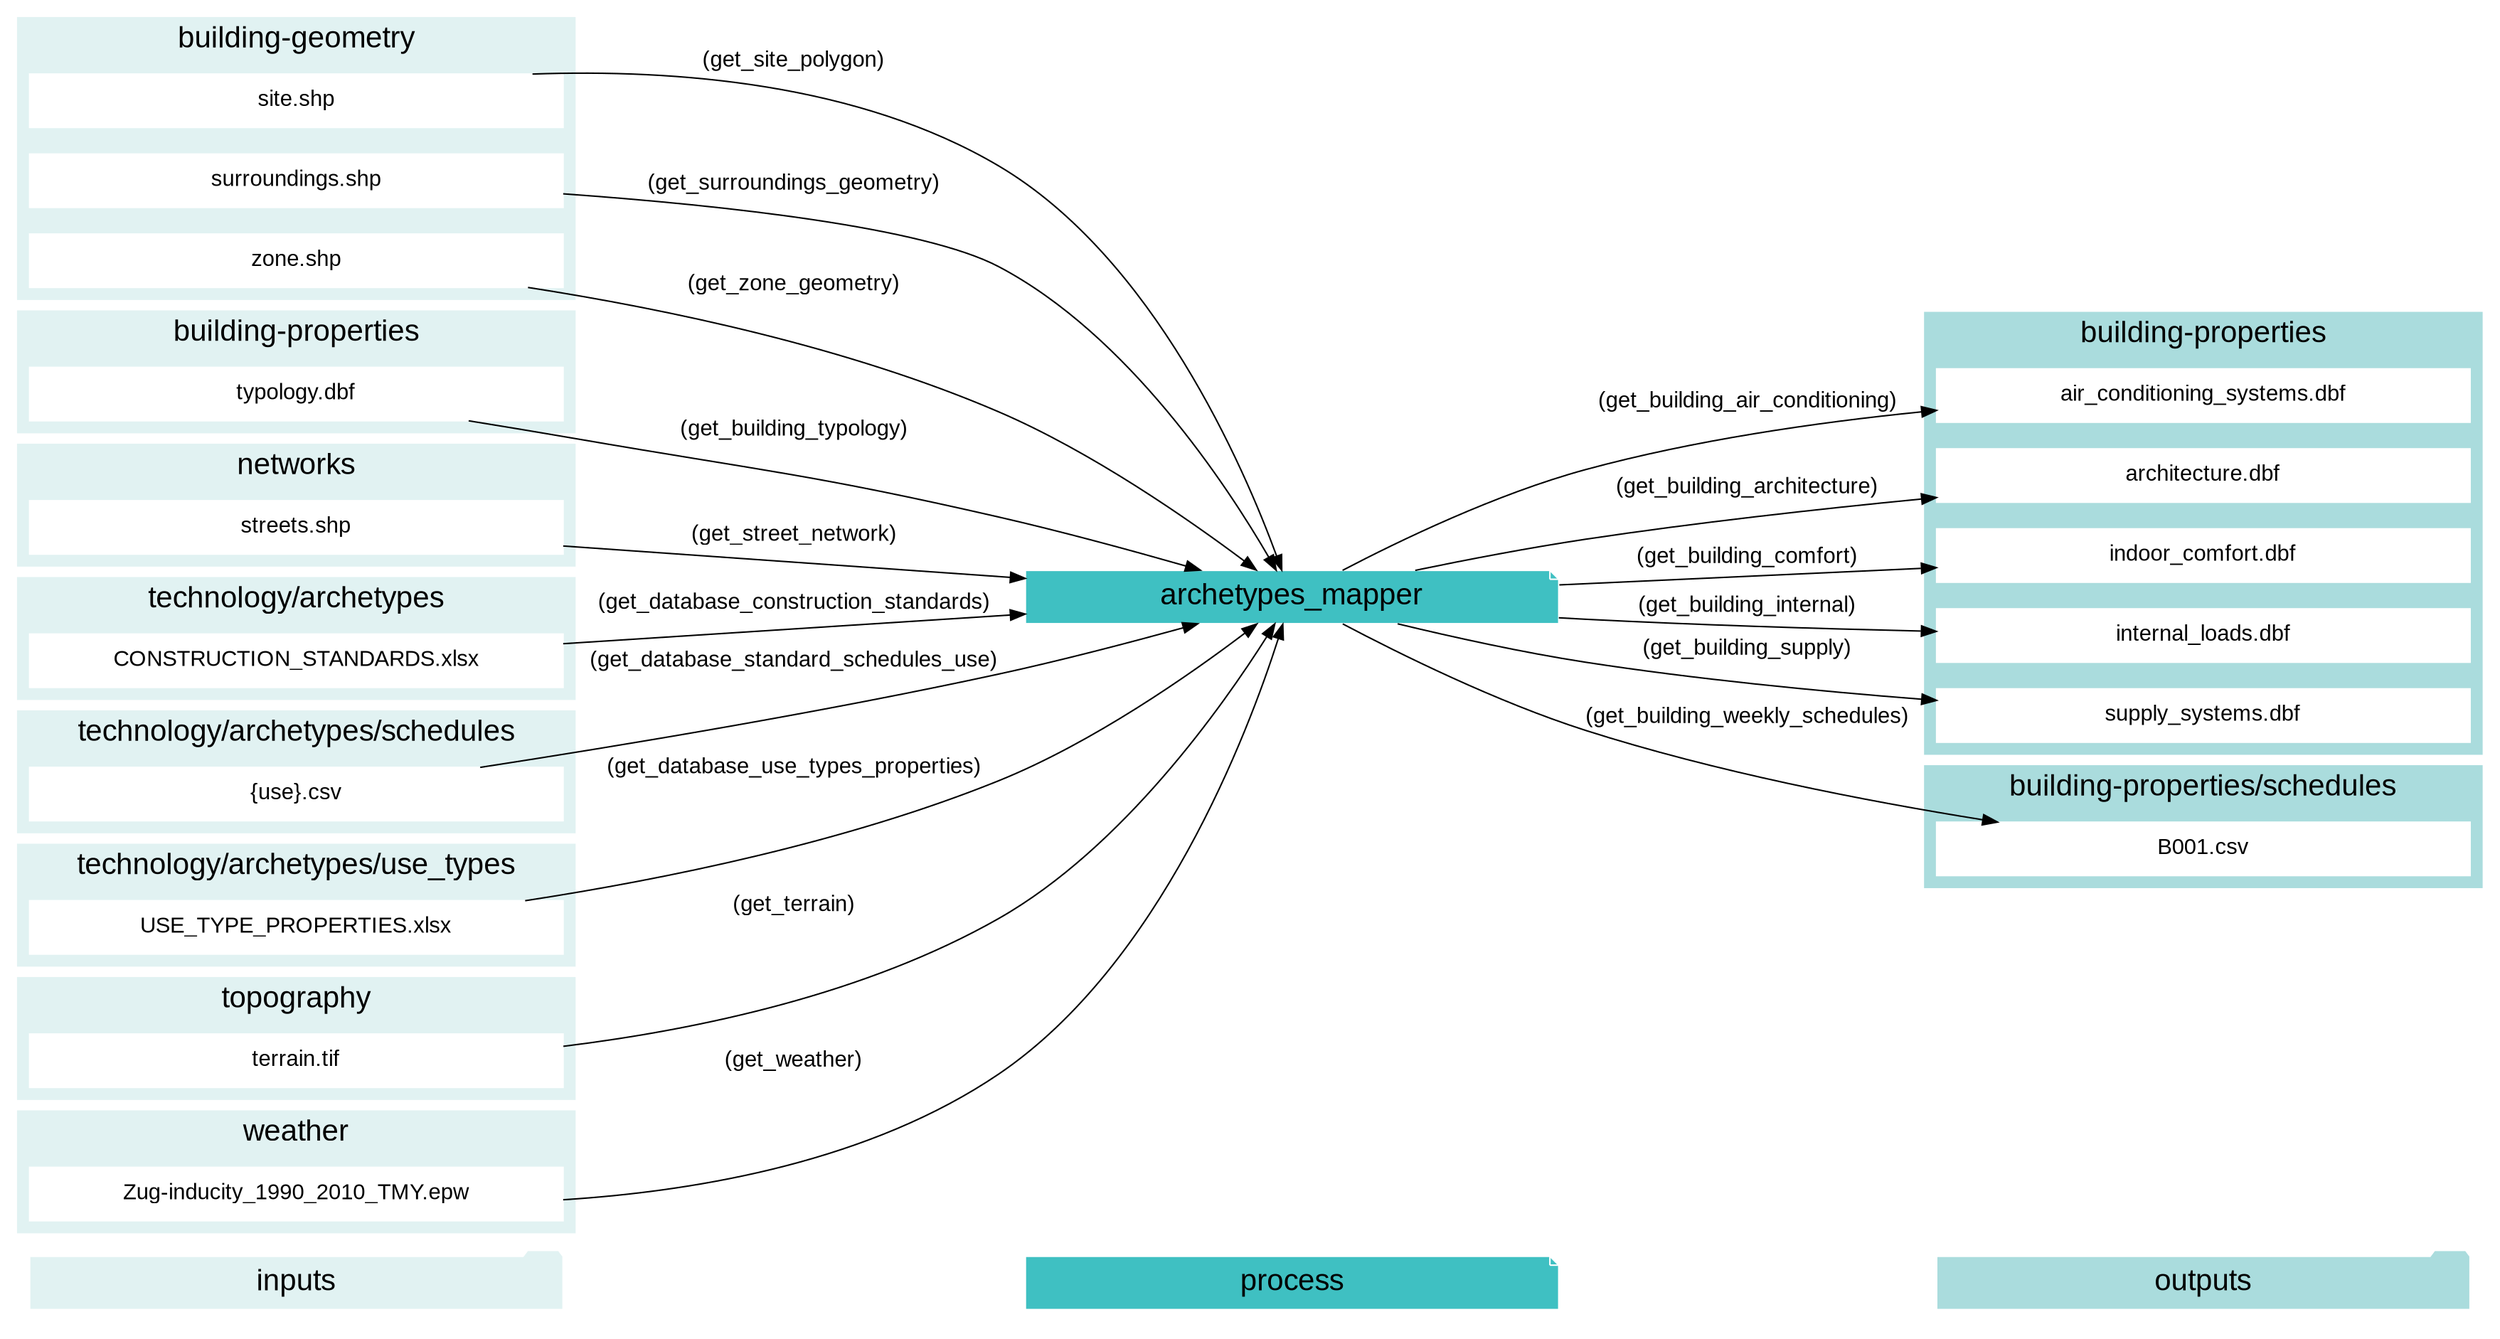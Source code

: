 digraph trace_inputlocator {
    rankdir="LR";
    graph [overlap=false, fontname=arial];
    node [shape=box, style=filled, color=white, fontsize=15, fontname=arial, fixedsize=true, width=5];
    edge [fontname=arial, fontsize = 15]
    newrank=true
    subgraph cluster_legend {
    fontsize=25
    style=invis
    "process"[style=filled, fillcolor="#3FC0C2", shape=note, fontsize=20, fontname="arial"]
    "inputs" [style=filled, shape=folder, color=white, fillcolor="#E1F2F2", fontsize=20]
    "outputs"[style=filled, shape=folder, color=white, fillcolor="#aadcdd", fontsize=20]
    "inputs"->"process"[style=invis]
    "process"->"outputs"[style=invis]
    }
    "archetypes_mapper"[style=filled, color=white, fillcolor="#3FC0C2", shape=note, fontsize=20, fontname=arial];
    subgraph cluster_0_in {
        style = filled;
        color = "#E1F2F2";
        fontsize = 20;
        rank=same;
        label="building-geometry";
        "site.shp"
        "surroundings.shp"
        "zone.shp"
    }
    subgraph cluster_1_in {
        style = filled;
        color = "#E1F2F2";
        fontsize = 20;
        rank=same;
        label="building-properties";
        "typology.dbf"
    }
    subgraph cluster_1_out {
        style = filled;
        color = "#aadcdd";
        fontsize = 20;
        rank=same;
        label="building-properties";
        "air_conditioning_systems.dbf"
        "architecture.dbf"
        "indoor_comfort.dbf"
        "internal_loads.dbf"
        "supply_systems.dbf"
    }
    subgraph cluster_2_out {
        style = filled;
        color = "#aadcdd";
        fontsize = 20;
        rank=same;
        label="building-properties/schedules";
        "B001.csv"
    }
    subgraph cluster_3_in {
        style = filled;
        color = "#E1F2F2";
        fontsize = 20;
        rank=same;
        label="networks";
        "streets.shp"
    }
    subgraph cluster_4_in {
        style = filled;
        color = "#E1F2F2";
        fontsize = 20;
        rank=same;
        label="technology/archetypes";
        "CONSTRUCTION_STANDARDS.xlsx"
    }
    subgraph cluster_5_in {
        style = filled;
        color = "#E1F2F2";
        fontsize = 20;
        rank=same;
        label="technology/archetypes/schedules";
        "{use}.csv"
    }
    subgraph cluster_6_in {
        style = filled;
        color = "#E1F2F2";
        fontsize = 20;
        rank=same;
        label="technology/archetypes/use_types";
        "USE_TYPE_PROPERTIES.xlsx"
    }
    subgraph cluster_7_in {
        style = filled;
        color = "#E1F2F2";
        fontsize = 20;
        rank=same;
        label="topography";
        "terrain.tif"
    }
    subgraph cluster_8_in {
        style = filled;
        color = "#E1F2F2";
        fontsize = 20;
        rank=same;
        label="weather";
        "Zug-inducity_1990_2010_TMY.epw"
    }
    "typology.dbf" -> "archetypes_mapper"[label="(get_building_typology)"]
    "CONSTRUCTION_STANDARDS.xlsx" -> "archetypes_mapper"[label="(get_database_construction_standards)"]
    "{use}.csv" -> "archetypes_mapper"[label="(get_database_standard_schedules_use)"]
    "USE_TYPE_PROPERTIES.xlsx" -> "archetypes_mapper"[label="(get_database_use_types_properties)"]
    "site.shp" -> "archetypes_mapper"[label="(get_site_polygon)"]
    "streets.shp" -> "archetypes_mapper"[label="(get_street_network)"]
    "surroundings.shp" -> "archetypes_mapper"[label="(get_surroundings_geometry)"]
    "terrain.tif" -> "archetypes_mapper"[label="(get_terrain)"]
    "Zug-inducity_1990_2010_TMY.epw" -> "archetypes_mapper"[label="(get_weather)"]
    "zone.shp" -> "archetypes_mapper"[label="(get_zone_geometry)"]
    "archetypes_mapper" -> "air_conditioning_systems.dbf"[label="(get_building_air_conditioning)"]
    "archetypes_mapper" -> "architecture.dbf"[label="(get_building_architecture)"]
    "archetypes_mapper" -> "indoor_comfort.dbf"[label="(get_building_comfort)"]
    "archetypes_mapper" -> "internal_loads.dbf"[label="(get_building_internal)"]
    "archetypes_mapper" -> "supply_systems.dbf"[label="(get_building_supply)"]
    "archetypes_mapper" -> "B001.csv"[label="(get_building_weekly_schedules)"]
    }